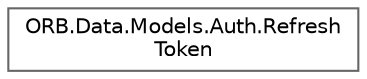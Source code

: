 digraph "Graphical Class Hierarchy"
{
 // INTERACTIVE_SVG=YES
 // LATEX_PDF_SIZE
  bgcolor="transparent";
  edge [fontname=Helvetica,fontsize=10,labelfontname=Helvetica,labelfontsize=10];
  node [fontname=Helvetica,fontsize=10,shape=box,height=0.2,width=0.4];
  rankdir="LR";
  Node0 [id="Node000000",label="ORB.Data.Models.Auth.Refresh\lToken",height=0.2,width=0.4,color="grey40", fillcolor="white", style="filled",URL="$class_o_r_b_1_1_data_1_1_models_1_1_auth_1_1_refresh_token.html",tooltip="Refresh token model."];
}
